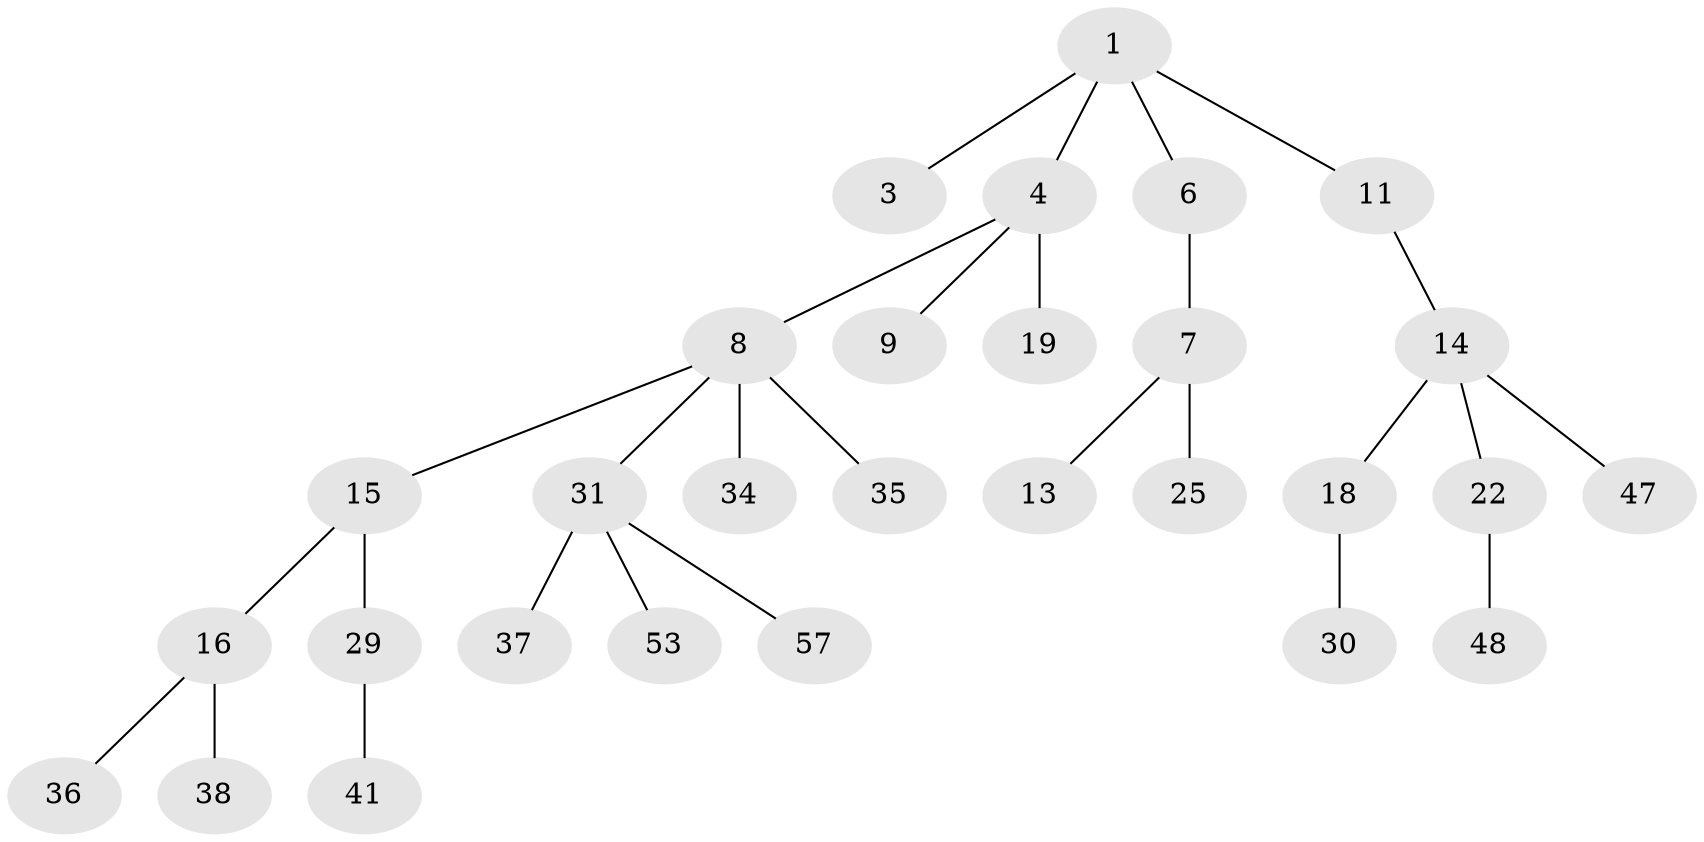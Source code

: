 // original degree distribution, {3: 0.13793103448275862, 4: 0.08620689655172414, 1: 0.4827586206896552, 5: 0.017241379310344827, 2: 0.25862068965517243, 7: 0.017241379310344827}
// Generated by graph-tools (version 1.1) at 2025/15/03/09/25 04:15:26]
// undirected, 29 vertices, 28 edges
graph export_dot {
graph [start="1"]
  node [color=gray90,style=filled];
  1 [super="+2+17"];
  3;
  4 [super="+5+12"];
  6 [super="+40+20"];
  7 [super="+28"];
  8 [super="+24+49+21+27+10"];
  9;
  11;
  13;
  14;
  15;
  16 [super="+43+23"];
  18;
  19;
  22;
  25 [super="+26"];
  29;
  30 [super="+32"];
  31;
  34;
  35 [super="+56"];
  36 [super="+54+44"];
  37 [super="+42"];
  38;
  41;
  47;
  48;
  53;
  57;
  1 -- 3;
  1 -- 11;
  1 -- 4;
  1 -- 6;
  4 -- 8;
  4 -- 9;
  4 -- 19;
  6 -- 7;
  7 -- 13;
  7 -- 25;
  8 -- 31;
  8 -- 34;
  8 -- 35;
  8 -- 15;
  11 -- 14;
  14 -- 18;
  14 -- 22;
  14 -- 47;
  15 -- 16;
  15 -- 29;
  16 -- 36;
  16 -- 38;
  18 -- 30;
  22 -- 48;
  29 -- 41;
  31 -- 37;
  31 -- 53;
  31 -- 57;
}
